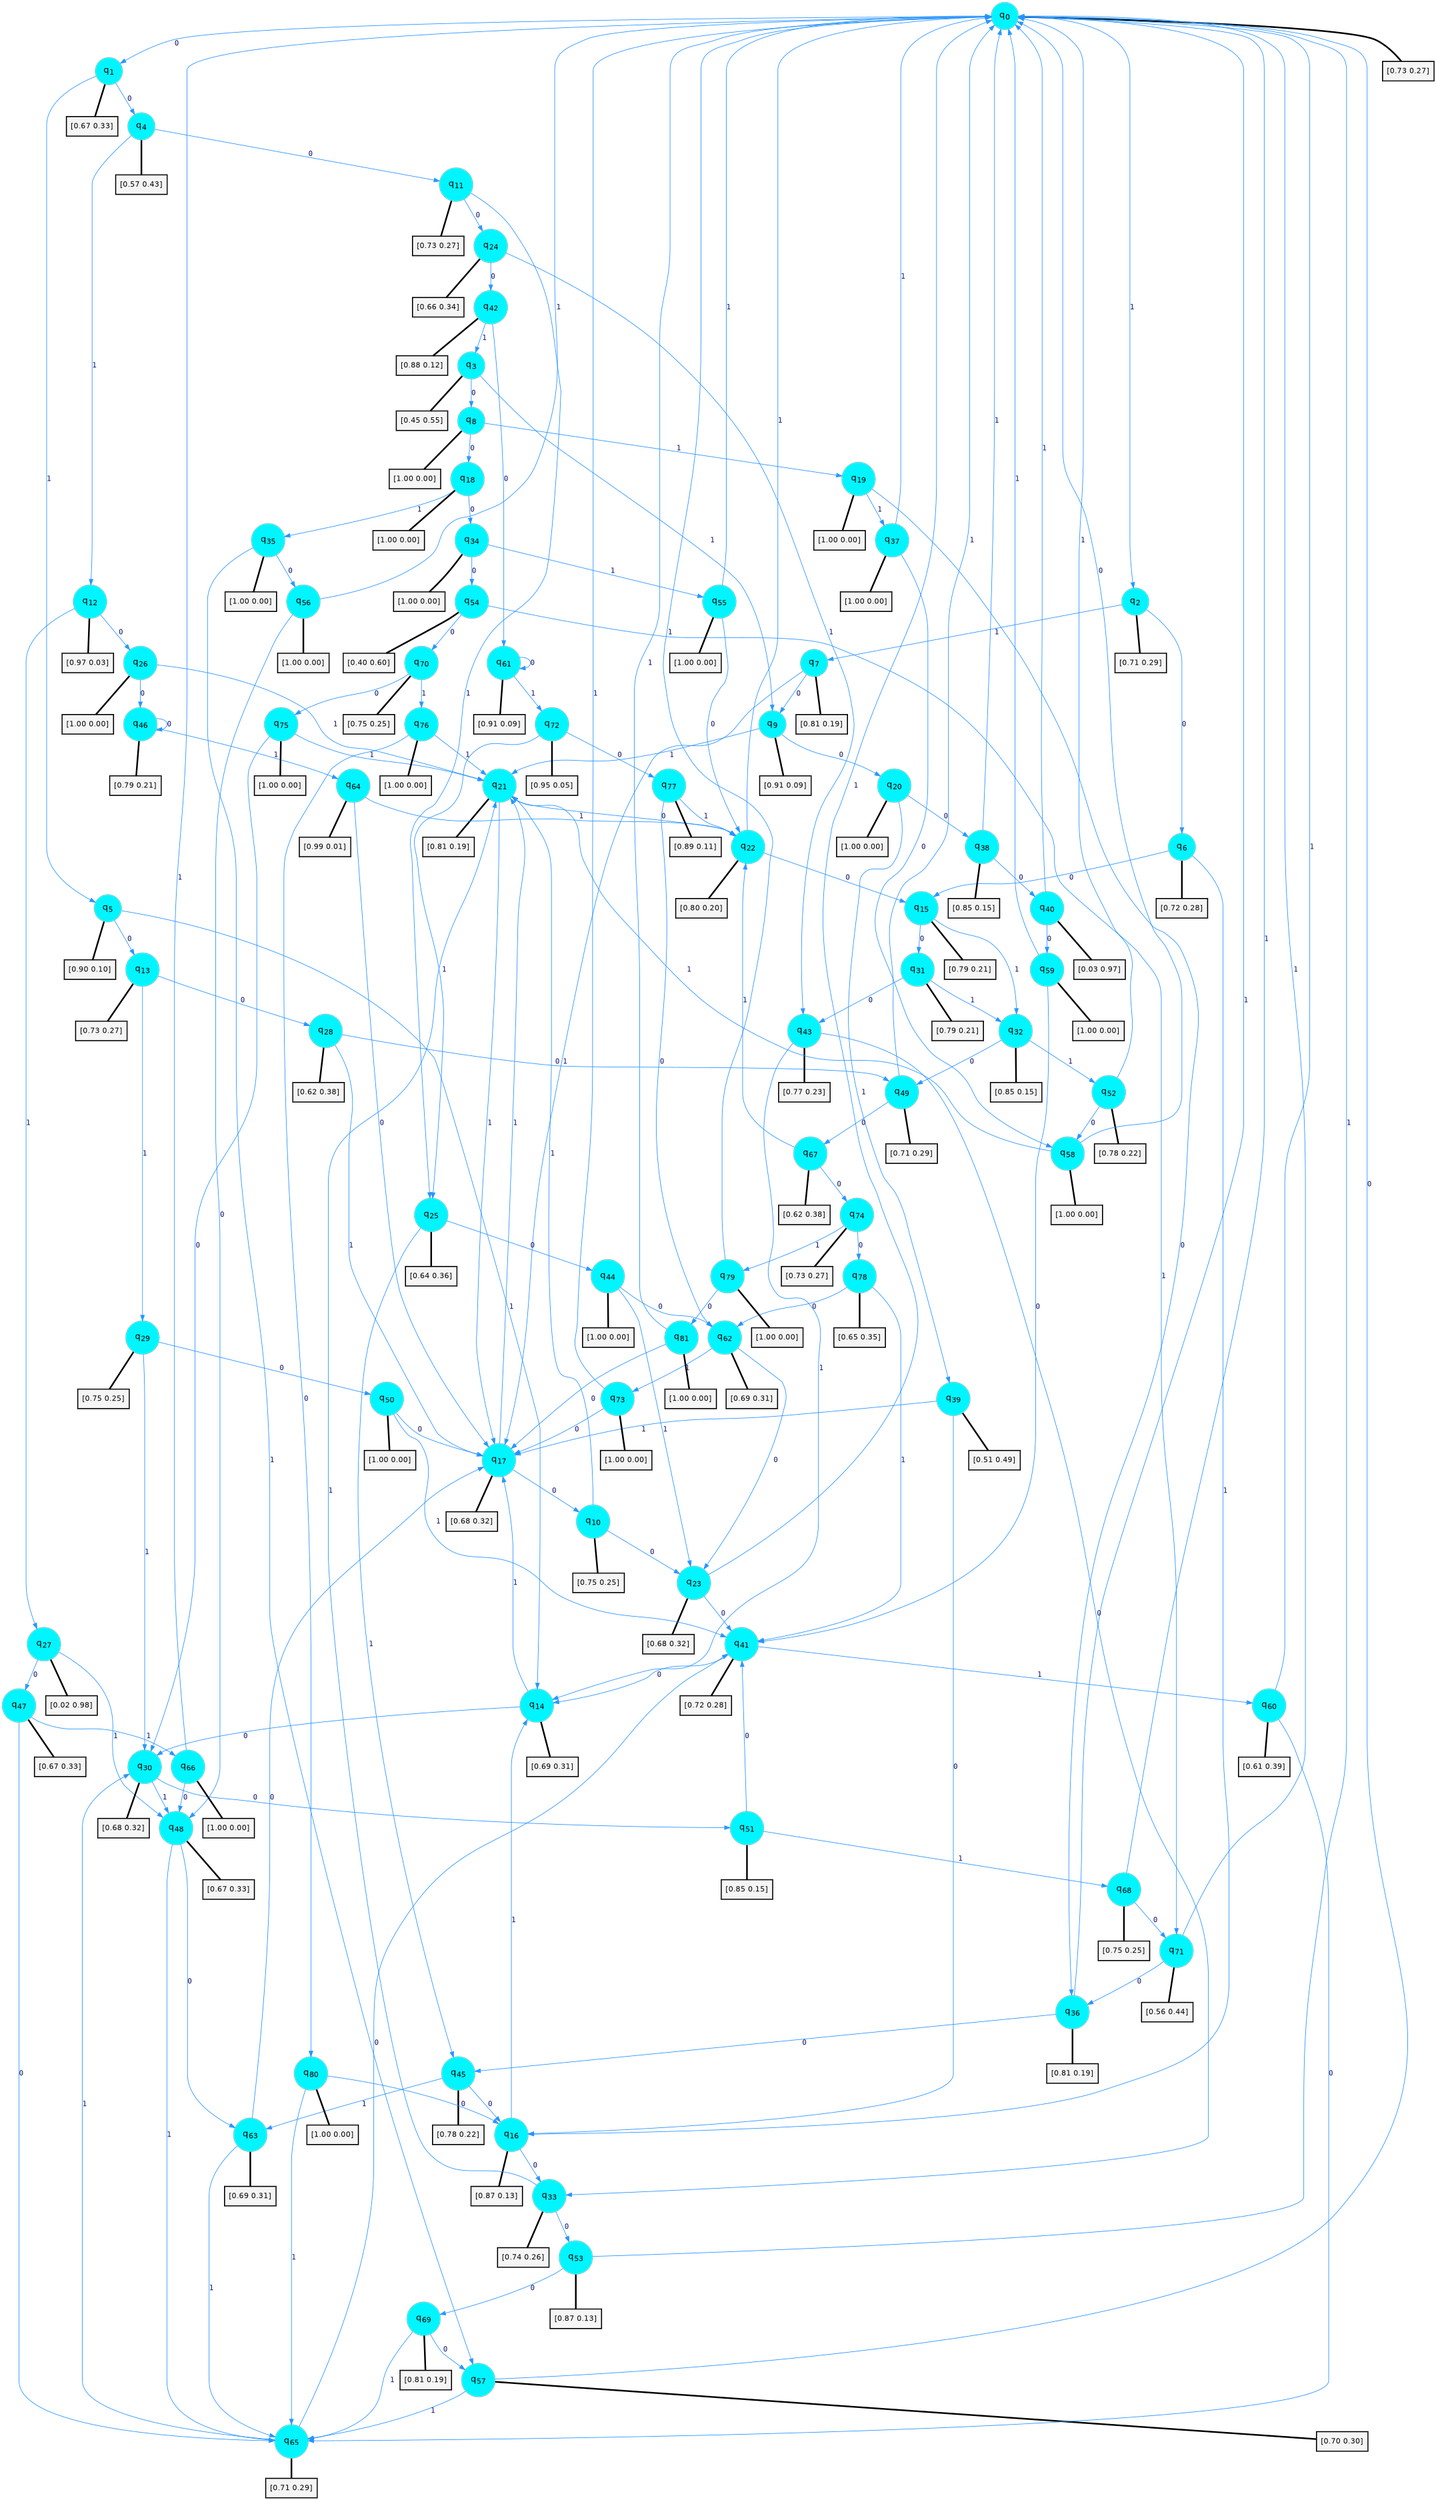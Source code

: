 digraph G {
graph [
bgcolor=transparent, dpi=300, rankdir=TD, size="40,25"];
node [
color=gray, fillcolor=turquoise1, fontcolor=black, fontname=Helvetica, fontsize=16, fontweight=bold, shape=circle, style=filled];
edge [
arrowsize=1, color=dodgerblue1, fontcolor=midnightblue, fontname=courier, fontweight=bold, penwidth=1, style=solid, weight=20];
0[label=<q<SUB>0</SUB>>];
1[label=<q<SUB>1</SUB>>];
2[label=<q<SUB>2</SUB>>];
3[label=<q<SUB>3</SUB>>];
4[label=<q<SUB>4</SUB>>];
5[label=<q<SUB>5</SUB>>];
6[label=<q<SUB>6</SUB>>];
7[label=<q<SUB>7</SUB>>];
8[label=<q<SUB>8</SUB>>];
9[label=<q<SUB>9</SUB>>];
10[label=<q<SUB>10</SUB>>];
11[label=<q<SUB>11</SUB>>];
12[label=<q<SUB>12</SUB>>];
13[label=<q<SUB>13</SUB>>];
14[label=<q<SUB>14</SUB>>];
15[label=<q<SUB>15</SUB>>];
16[label=<q<SUB>16</SUB>>];
17[label=<q<SUB>17</SUB>>];
18[label=<q<SUB>18</SUB>>];
19[label=<q<SUB>19</SUB>>];
20[label=<q<SUB>20</SUB>>];
21[label=<q<SUB>21</SUB>>];
22[label=<q<SUB>22</SUB>>];
23[label=<q<SUB>23</SUB>>];
24[label=<q<SUB>24</SUB>>];
25[label=<q<SUB>25</SUB>>];
26[label=<q<SUB>26</SUB>>];
27[label=<q<SUB>27</SUB>>];
28[label=<q<SUB>28</SUB>>];
29[label=<q<SUB>29</SUB>>];
30[label=<q<SUB>30</SUB>>];
31[label=<q<SUB>31</SUB>>];
32[label=<q<SUB>32</SUB>>];
33[label=<q<SUB>33</SUB>>];
34[label=<q<SUB>34</SUB>>];
35[label=<q<SUB>35</SUB>>];
36[label=<q<SUB>36</SUB>>];
37[label=<q<SUB>37</SUB>>];
38[label=<q<SUB>38</SUB>>];
39[label=<q<SUB>39</SUB>>];
40[label=<q<SUB>40</SUB>>];
41[label=<q<SUB>41</SUB>>];
42[label=<q<SUB>42</SUB>>];
43[label=<q<SUB>43</SUB>>];
44[label=<q<SUB>44</SUB>>];
45[label=<q<SUB>45</SUB>>];
46[label=<q<SUB>46</SUB>>];
47[label=<q<SUB>47</SUB>>];
48[label=<q<SUB>48</SUB>>];
49[label=<q<SUB>49</SUB>>];
50[label=<q<SUB>50</SUB>>];
51[label=<q<SUB>51</SUB>>];
52[label=<q<SUB>52</SUB>>];
53[label=<q<SUB>53</SUB>>];
54[label=<q<SUB>54</SUB>>];
55[label=<q<SUB>55</SUB>>];
56[label=<q<SUB>56</SUB>>];
57[label=<q<SUB>57</SUB>>];
58[label=<q<SUB>58</SUB>>];
59[label=<q<SUB>59</SUB>>];
60[label=<q<SUB>60</SUB>>];
61[label=<q<SUB>61</SUB>>];
62[label=<q<SUB>62</SUB>>];
63[label=<q<SUB>63</SUB>>];
64[label=<q<SUB>64</SUB>>];
65[label=<q<SUB>65</SUB>>];
66[label=<q<SUB>66</SUB>>];
67[label=<q<SUB>67</SUB>>];
68[label=<q<SUB>68</SUB>>];
69[label=<q<SUB>69</SUB>>];
70[label=<q<SUB>70</SUB>>];
71[label=<q<SUB>71</SUB>>];
72[label=<q<SUB>72</SUB>>];
73[label=<q<SUB>73</SUB>>];
74[label=<q<SUB>74</SUB>>];
75[label=<q<SUB>75</SUB>>];
76[label=<q<SUB>76</SUB>>];
77[label=<q<SUB>77</SUB>>];
78[label=<q<SUB>78</SUB>>];
79[label=<q<SUB>79</SUB>>];
80[label=<q<SUB>80</SUB>>];
81[label=<q<SUB>81</SUB>>];
82[label="[0.73 0.27]", shape=box,fontcolor=black, fontname=Helvetica, fontsize=14, penwidth=2, fillcolor=whitesmoke,color=black];
83[label="[0.67 0.33]", shape=box,fontcolor=black, fontname=Helvetica, fontsize=14, penwidth=2, fillcolor=whitesmoke,color=black];
84[label="[0.71 0.29]", shape=box,fontcolor=black, fontname=Helvetica, fontsize=14, penwidth=2, fillcolor=whitesmoke,color=black];
85[label="[0.45 0.55]", shape=box,fontcolor=black, fontname=Helvetica, fontsize=14, penwidth=2, fillcolor=whitesmoke,color=black];
86[label="[0.57 0.43]", shape=box,fontcolor=black, fontname=Helvetica, fontsize=14, penwidth=2, fillcolor=whitesmoke,color=black];
87[label="[0.90 0.10]", shape=box,fontcolor=black, fontname=Helvetica, fontsize=14, penwidth=2, fillcolor=whitesmoke,color=black];
88[label="[0.72 0.28]", shape=box,fontcolor=black, fontname=Helvetica, fontsize=14, penwidth=2, fillcolor=whitesmoke,color=black];
89[label="[0.81 0.19]", shape=box,fontcolor=black, fontname=Helvetica, fontsize=14, penwidth=2, fillcolor=whitesmoke,color=black];
90[label="[1.00 0.00]", shape=box,fontcolor=black, fontname=Helvetica, fontsize=14, penwidth=2, fillcolor=whitesmoke,color=black];
91[label="[0.91 0.09]", shape=box,fontcolor=black, fontname=Helvetica, fontsize=14, penwidth=2, fillcolor=whitesmoke,color=black];
92[label="[0.75 0.25]", shape=box,fontcolor=black, fontname=Helvetica, fontsize=14, penwidth=2, fillcolor=whitesmoke,color=black];
93[label="[0.73 0.27]", shape=box,fontcolor=black, fontname=Helvetica, fontsize=14, penwidth=2, fillcolor=whitesmoke,color=black];
94[label="[0.97 0.03]", shape=box,fontcolor=black, fontname=Helvetica, fontsize=14, penwidth=2, fillcolor=whitesmoke,color=black];
95[label="[0.73 0.27]", shape=box,fontcolor=black, fontname=Helvetica, fontsize=14, penwidth=2, fillcolor=whitesmoke,color=black];
96[label="[0.69 0.31]", shape=box,fontcolor=black, fontname=Helvetica, fontsize=14, penwidth=2, fillcolor=whitesmoke,color=black];
97[label="[0.79 0.21]", shape=box,fontcolor=black, fontname=Helvetica, fontsize=14, penwidth=2, fillcolor=whitesmoke,color=black];
98[label="[0.87 0.13]", shape=box,fontcolor=black, fontname=Helvetica, fontsize=14, penwidth=2, fillcolor=whitesmoke,color=black];
99[label="[0.68 0.32]", shape=box,fontcolor=black, fontname=Helvetica, fontsize=14, penwidth=2, fillcolor=whitesmoke,color=black];
100[label="[1.00 0.00]", shape=box,fontcolor=black, fontname=Helvetica, fontsize=14, penwidth=2, fillcolor=whitesmoke,color=black];
101[label="[1.00 0.00]", shape=box,fontcolor=black, fontname=Helvetica, fontsize=14, penwidth=2, fillcolor=whitesmoke,color=black];
102[label="[1.00 0.00]", shape=box,fontcolor=black, fontname=Helvetica, fontsize=14, penwidth=2, fillcolor=whitesmoke,color=black];
103[label="[0.81 0.19]", shape=box,fontcolor=black, fontname=Helvetica, fontsize=14, penwidth=2, fillcolor=whitesmoke,color=black];
104[label="[0.80 0.20]", shape=box,fontcolor=black, fontname=Helvetica, fontsize=14, penwidth=2, fillcolor=whitesmoke,color=black];
105[label="[0.68 0.32]", shape=box,fontcolor=black, fontname=Helvetica, fontsize=14, penwidth=2, fillcolor=whitesmoke,color=black];
106[label="[0.66 0.34]", shape=box,fontcolor=black, fontname=Helvetica, fontsize=14, penwidth=2, fillcolor=whitesmoke,color=black];
107[label="[0.64 0.36]", shape=box,fontcolor=black, fontname=Helvetica, fontsize=14, penwidth=2, fillcolor=whitesmoke,color=black];
108[label="[1.00 0.00]", shape=box,fontcolor=black, fontname=Helvetica, fontsize=14, penwidth=2, fillcolor=whitesmoke,color=black];
109[label="[0.02 0.98]", shape=box,fontcolor=black, fontname=Helvetica, fontsize=14, penwidth=2, fillcolor=whitesmoke,color=black];
110[label="[0.62 0.38]", shape=box,fontcolor=black, fontname=Helvetica, fontsize=14, penwidth=2, fillcolor=whitesmoke,color=black];
111[label="[0.75 0.25]", shape=box,fontcolor=black, fontname=Helvetica, fontsize=14, penwidth=2, fillcolor=whitesmoke,color=black];
112[label="[0.68 0.32]", shape=box,fontcolor=black, fontname=Helvetica, fontsize=14, penwidth=2, fillcolor=whitesmoke,color=black];
113[label="[0.79 0.21]", shape=box,fontcolor=black, fontname=Helvetica, fontsize=14, penwidth=2, fillcolor=whitesmoke,color=black];
114[label="[0.85 0.15]", shape=box,fontcolor=black, fontname=Helvetica, fontsize=14, penwidth=2, fillcolor=whitesmoke,color=black];
115[label="[0.74 0.26]", shape=box,fontcolor=black, fontname=Helvetica, fontsize=14, penwidth=2, fillcolor=whitesmoke,color=black];
116[label="[1.00 0.00]", shape=box,fontcolor=black, fontname=Helvetica, fontsize=14, penwidth=2, fillcolor=whitesmoke,color=black];
117[label="[1.00 0.00]", shape=box,fontcolor=black, fontname=Helvetica, fontsize=14, penwidth=2, fillcolor=whitesmoke,color=black];
118[label="[0.81 0.19]", shape=box,fontcolor=black, fontname=Helvetica, fontsize=14, penwidth=2, fillcolor=whitesmoke,color=black];
119[label="[1.00 0.00]", shape=box,fontcolor=black, fontname=Helvetica, fontsize=14, penwidth=2, fillcolor=whitesmoke,color=black];
120[label="[0.85 0.15]", shape=box,fontcolor=black, fontname=Helvetica, fontsize=14, penwidth=2, fillcolor=whitesmoke,color=black];
121[label="[0.51 0.49]", shape=box,fontcolor=black, fontname=Helvetica, fontsize=14, penwidth=2, fillcolor=whitesmoke,color=black];
122[label="[0.03 0.97]", shape=box,fontcolor=black, fontname=Helvetica, fontsize=14, penwidth=2, fillcolor=whitesmoke,color=black];
123[label="[0.72 0.28]", shape=box,fontcolor=black, fontname=Helvetica, fontsize=14, penwidth=2, fillcolor=whitesmoke,color=black];
124[label="[0.88 0.12]", shape=box,fontcolor=black, fontname=Helvetica, fontsize=14, penwidth=2, fillcolor=whitesmoke,color=black];
125[label="[0.77 0.23]", shape=box,fontcolor=black, fontname=Helvetica, fontsize=14, penwidth=2, fillcolor=whitesmoke,color=black];
126[label="[1.00 0.00]", shape=box,fontcolor=black, fontname=Helvetica, fontsize=14, penwidth=2, fillcolor=whitesmoke,color=black];
127[label="[0.78 0.22]", shape=box,fontcolor=black, fontname=Helvetica, fontsize=14, penwidth=2, fillcolor=whitesmoke,color=black];
128[label="[0.79 0.21]", shape=box,fontcolor=black, fontname=Helvetica, fontsize=14, penwidth=2, fillcolor=whitesmoke,color=black];
129[label="[0.67 0.33]", shape=box,fontcolor=black, fontname=Helvetica, fontsize=14, penwidth=2, fillcolor=whitesmoke,color=black];
130[label="[0.67 0.33]", shape=box,fontcolor=black, fontname=Helvetica, fontsize=14, penwidth=2, fillcolor=whitesmoke,color=black];
131[label="[0.71 0.29]", shape=box,fontcolor=black, fontname=Helvetica, fontsize=14, penwidth=2, fillcolor=whitesmoke,color=black];
132[label="[1.00 0.00]", shape=box,fontcolor=black, fontname=Helvetica, fontsize=14, penwidth=2, fillcolor=whitesmoke,color=black];
133[label="[0.85 0.15]", shape=box,fontcolor=black, fontname=Helvetica, fontsize=14, penwidth=2, fillcolor=whitesmoke,color=black];
134[label="[0.78 0.22]", shape=box,fontcolor=black, fontname=Helvetica, fontsize=14, penwidth=2, fillcolor=whitesmoke,color=black];
135[label="[0.87 0.13]", shape=box,fontcolor=black, fontname=Helvetica, fontsize=14, penwidth=2, fillcolor=whitesmoke,color=black];
136[label="[0.40 0.60]", shape=box,fontcolor=black, fontname=Helvetica, fontsize=14, penwidth=2, fillcolor=whitesmoke,color=black];
137[label="[1.00 0.00]", shape=box,fontcolor=black, fontname=Helvetica, fontsize=14, penwidth=2, fillcolor=whitesmoke,color=black];
138[label="[1.00 0.00]", shape=box,fontcolor=black, fontname=Helvetica, fontsize=14, penwidth=2, fillcolor=whitesmoke,color=black];
139[label="[0.70 0.30]", shape=box,fontcolor=black, fontname=Helvetica, fontsize=14, penwidth=2, fillcolor=whitesmoke,color=black];
140[label="[1.00 0.00]", shape=box,fontcolor=black, fontname=Helvetica, fontsize=14, penwidth=2, fillcolor=whitesmoke,color=black];
141[label="[1.00 0.00]", shape=box,fontcolor=black, fontname=Helvetica, fontsize=14, penwidth=2, fillcolor=whitesmoke,color=black];
142[label="[0.61 0.39]", shape=box,fontcolor=black, fontname=Helvetica, fontsize=14, penwidth=2, fillcolor=whitesmoke,color=black];
143[label="[0.91 0.09]", shape=box,fontcolor=black, fontname=Helvetica, fontsize=14, penwidth=2, fillcolor=whitesmoke,color=black];
144[label="[0.69 0.31]", shape=box,fontcolor=black, fontname=Helvetica, fontsize=14, penwidth=2, fillcolor=whitesmoke,color=black];
145[label="[0.69 0.31]", shape=box,fontcolor=black, fontname=Helvetica, fontsize=14, penwidth=2, fillcolor=whitesmoke,color=black];
146[label="[0.99 0.01]", shape=box,fontcolor=black, fontname=Helvetica, fontsize=14, penwidth=2, fillcolor=whitesmoke,color=black];
147[label="[0.71 0.29]", shape=box,fontcolor=black, fontname=Helvetica, fontsize=14, penwidth=2, fillcolor=whitesmoke,color=black];
148[label="[1.00 0.00]", shape=box,fontcolor=black, fontname=Helvetica, fontsize=14, penwidth=2, fillcolor=whitesmoke,color=black];
149[label="[0.62 0.38]", shape=box,fontcolor=black, fontname=Helvetica, fontsize=14, penwidth=2, fillcolor=whitesmoke,color=black];
150[label="[0.75 0.25]", shape=box,fontcolor=black, fontname=Helvetica, fontsize=14, penwidth=2, fillcolor=whitesmoke,color=black];
151[label="[0.81 0.19]", shape=box,fontcolor=black, fontname=Helvetica, fontsize=14, penwidth=2, fillcolor=whitesmoke,color=black];
152[label="[0.75 0.25]", shape=box,fontcolor=black, fontname=Helvetica, fontsize=14, penwidth=2, fillcolor=whitesmoke,color=black];
153[label="[0.56 0.44]", shape=box,fontcolor=black, fontname=Helvetica, fontsize=14, penwidth=2, fillcolor=whitesmoke,color=black];
154[label="[0.95 0.05]", shape=box,fontcolor=black, fontname=Helvetica, fontsize=14, penwidth=2, fillcolor=whitesmoke,color=black];
155[label="[1.00 0.00]", shape=box,fontcolor=black, fontname=Helvetica, fontsize=14, penwidth=2, fillcolor=whitesmoke,color=black];
156[label="[0.73 0.27]", shape=box,fontcolor=black, fontname=Helvetica, fontsize=14, penwidth=2, fillcolor=whitesmoke,color=black];
157[label="[1.00 0.00]", shape=box,fontcolor=black, fontname=Helvetica, fontsize=14, penwidth=2, fillcolor=whitesmoke,color=black];
158[label="[1.00 0.00]", shape=box,fontcolor=black, fontname=Helvetica, fontsize=14, penwidth=2, fillcolor=whitesmoke,color=black];
159[label="[0.89 0.11]", shape=box,fontcolor=black, fontname=Helvetica, fontsize=14, penwidth=2, fillcolor=whitesmoke,color=black];
160[label="[0.65 0.35]", shape=box,fontcolor=black, fontname=Helvetica, fontsize=14, penwidth=2, fillcolor=whitesmoke,color=black];
161[label="[1.00 0.00]", shape=box,fontcolor=black, fontname=Helvetica, fontsize=14, penwidth=2, fillcolor=whitesmoke,color=black];
162[label="[1.00 0.00]", shape=box,fontcolor=black, fontname=Helvetica, fontsize=14, penwidth=2, fillcolor=whitesmoke,color=black];
163[label="[1.00 0.00]", shape=box,fontcolor=black, fontname=Helvetica, fontsize=14, penwidth=2, fillcolor=whitesmoke,color=black];
0->1 [label=0];
0->2 [label=1];
0->82 [arrowhead=none, penwidth=3,color=black];
1->4 [label=0];
1->5 [label=1];
1->83 [arrowhead=none, penwidth=3,color=black];
2->6 [label=0];
2->7 [label=1];
2->84 [arrowhead=none, penwidth=3,color=black];
3->8 [label=0];
3->9 [label=1];
3->85 [arrowhead=none, penwidth=3,color=black];
4->11 [label=0];
4->12 [label=1];
4->86 [arrowhead=none, penwidth=3,color=black];
5->13 [label=0];
5->14 [label=1];
5->87 [arrowhead=none, penwidth=3,color=black];
6->15 [label=0];
6->16 [label=1];
6->88 [arrowhead=none, penwidth=3,color=black];
7->9 [label=0];
7->17 [label=1];
7->89 [arrowhead=none, penwidth=3,color=black];
8->18 [label=0];
8->19 [label=1];
8->90 [arrowhead=none, penwidth=3,color=black];
9->20 [label=0];
9->21 [label=1];
9->91 [arrowhead=none, penwidth=3,color=black];
10->23 [label=0];
10->21 [label=1];
10->92 [arrowhead=none, penwidth=3,color=black];
11->24 [label=0];
11->25 [label=1];
11->93 [arrowhead=none, penwidth=3,color=black];
12->26 [label=0];
12->27 [label=1];
12->94 [arrowhead=none, penwidth=3,color=black];
13->28 [label=0];
13->29 [label=1];
13->95 [arrowhead=none, penwidth=3,color=black];
14->30 [label=0];
14->17 [label=1];
14->96 [arrowhead=none, penwidth=3,color=black];
15->31 [label=0];
15->32 [label=1];
15->97 [arrowhead=none, penwidth=3,color=black];
16->33 [label=0];
16->14 [label=1];
16->98 [arrowhead=none, penwidth=3,color=black];
17->10 [label=0];
17->21 [label=1];
17->99 [arrowhead=none, penwidth=3,color=black];
18->34 [label=0];
18->35 [label=1];
18->100 [arrowhead=none, penwidth=3,color=black];
19->36 [label=0];
19->37 [label=1];
19->101 [arrowhead=none, penwidth=3,color=black];
20->38 [label=0];
20->39 [label=1];
20->102 [arrowhead=none, penwidth=3,color=black];
21->22 [label=0];
21->17 [label=1];
21->103 [arrowhead=none, penwidth=3,color=black];
22->15 [label=0];
22->0 [label=1];
22->104 [arrowhead=none, penwidth=3,color=black];
23->41 [label=0];
23->0 [label=1];
23->105 [arrowhead=none, penwidth=3,color=black];
24->42 [label=0];
24->43 [label=1];
24->106 [arrowhead=none, penwidth=3,color=black];
25->44 [label=0];
25->45 [label=1];
25->107 [arrowhead=none, penwidth=3,color=black];
26->46 [label=0];
26->21 [label=1];
26->108 [arrowhead=none, penwidth=3,color=black];
27->47 [label=0];
27->48 [label=1];
27->109 [arrowhead=none, penwidth=3,color=black];
28->49 [label=0];
28->17 [label=1];
28->110 [arrowhead=none, penwidth=3,color=black];
29->50 [label=0];
29->30 [label=1];
29->111 [arrowhead=none, penwidth=3,color=black];
30->51 [label=0];
30->48 [label=1];
30->112 [arrowhead=none, penwidth=3,color=black];
31->43 [label=0];
31->32 [label=1];
31->113 [arrowhead=none, penwidth=3,color=black];
32->49 [label=0];
32->52 [label=1];
32->114 [arrowhead=none, penwidth=3,color=black];
33->53 [label=0];
33->21 [label=1];
33->115 [arrowhead=none, penwidth=3,color=black];
34->54 [label=0];
34->55 [label=1];
34->116 [arrowhead=none, penwidth=3,color=black];
35->56 [label=0];
35->57 [label=1];
35->117 [arrowhead=none, penwidth=3,color=black];
36->45 [label=0];
36->0 [label=1];
36->118 [arrowhead=none, penwidth=3,color=black];
37->58 [label=0];
37->0 [label=1];
37->119 [arrowhead=none, penwidth=3,color=black];
38->40 [label=0];
38->0 [label=1];
38->120 [arrowhead=none, penwidth=3,color=black];
39->16 [label=0];
39->17 [label=1];
39->121 [arrowhead=none, penwidth=3,color=black];
40->59 [label=0];
40->0 [label=1];
40->122 [arrowhead=none, penwidth=3,color=black];
41->14 [label=0];
41->60 [label=1];
41->123 [arrowhead=none, penwidth=3,color=black];
42->61 [label=0];
42->3 [label=1];
42->124 [arrowhead=none, penwidth=3,color=black];
43->33 [label=0];
43->14 [label=1];
43->125 [arrowhead=none, penwidth=3,color=black];
44->62 [label=0];
44->23 [label=1];
44->126 [arrowhead=none, penwidth=3,color=black];
45->16 [label=0];
45->63 [label=1];
45->127 [arrowhead=none, penwidth=3,color=black];
46->46 [label=0];
46->64 [label=1];
46->128 [arrowhead=none, penwidth=3,color=black];
47->65 [label=0];
47->66 [label=1];
47->129 [arrowhead=none, penwidth=3,color=black];
48->63 [label=0];
48->65 [label=1];
48->130 [arrowhead=none, penwidth=3,color=black];
49->67 [label=0];
49->0 [label=1];
49->131 [arrowhead=none, penwidth=3,color=black];
50->17 [label=0];
50->41 [label=1];
50->132 [arrowhead=none, penwidth=3,color=black];
51->41 [label=0];
51->68 [label=1];
51->133 [arrowhead=none, penwidth=3,color=black];
52->58 [label=0];
52->0 [label=1];
52->134 [arrowhead=none, penwidth=3,color=black];
53->69 [label=0];
53->0 [label=1];
53->135 [arrowhead=none, penwidth=3,color=black];
54->70 [label=0];
54->71 [label=1];
54->136 [arrowhead=none, penwidth=3,color=black];
55->22 [label=0];
55->0 [label=1];
55->137 [arrowhead=none, penwidth=3,color=black];
56->48 [label=0];
56->0 [label=1];
56->138 [arrowhead=none, penwidth=3,color=black];
57->0 [label=0];
57->65 [label=1];
57->139 [arrowhead=none, penwidth=3,color=black];
58->0 [label=0];
58->21 [label=1];
58->140 [arrowhead=none, penwidth=3,color=black];
59->41 [label=0];
59->0 [label=1];
59->141 [arrowhead=none, penwidth=3,color=black];
60->65 [label=0];
60->0 [label=1];
60->142 [arrowhead=none, penwidth=3,color=black];
61->61 [label=0];
61->72 [label=1];
61->143 [arrowhead=none, penwidth=3,color=black];
62->23 [label=0];
62->73 [label=1];
62->144 [arrowhead=none, penwidth=3,color=black];
63->17 [label=0];
63->65 [label=1];
63->145 [arrowhead=none, penwidth=3,color=black];
64->17 [label=0];
64->22 [label=1];
64->146 [arrowhead=none, penwidth=3,color=black];
65->41 [label=0];
65->30 [label=1];
65->147 [arrowhead=none, penwidth=3,color=black];
66->48 [label=0];
66->0 [label=1];
66->148 [arrowhead=none, penwidth=3,color=black];
67->74 [label=0];
67->22 [label=1];
67->149 [arrowhead=none, penwidth=3,color=black];
68->71 [label=0];
68->0 [label=1];
68->150 [arrowhead=none, penwidth=3,color=black];
69->57 [label=0];
69->65 [label=1];
69->151 [arrowhead=none, penwidth=3,color=black];
70->75 [label=0];
70->76 [label=1];
70->152 [arrowhead=none, penwidth=3,color=black];
71->36 [label=0];
71->0 [label=1];
71->153 [arrowhead=none, penwidth=3,color=black];
72->77 [label=0];
72->25 [label=1];
72->154 [arrowhead=none, penwidth=3,color=black];
73->17 [label=0];
73->0 [label=1];
73->155 [arrowhead=none, penwidth=3,color=black];
74->78 [label=0];
74->79 [label=1];
74->156 [arrowhead=none, penwidth=3,color=black];
75->30 [label=0];
75->21 [label=1];
75->157 [arrowhead=none, penwidth=3,color=black];
76->80 [label=0];
76->21 [label=1];
76->158 [arrowhead=none, penwidth=3,color=black];
77->62 [label=0];
77->22 [label=1];
77->159 [arrowhead=none, penwidth=3,color=black];
78->62 [label=0];
78->41 [label=1];
78->160 [arrowhead=none, penwidth=3,color=black];
79->81 [label=0];
79->0 [label=1];
79->161 [arrowhead=none, penwidth=3,color=black];
80->16 [label=0];
80->65 [label=1];
80->162 [arrowhead=none, penwidth=3,color=black];
81->17 [label=0];
81->0 [label=1];
81->163 [arrowhead=none, penwidth=3,color=black];
}
